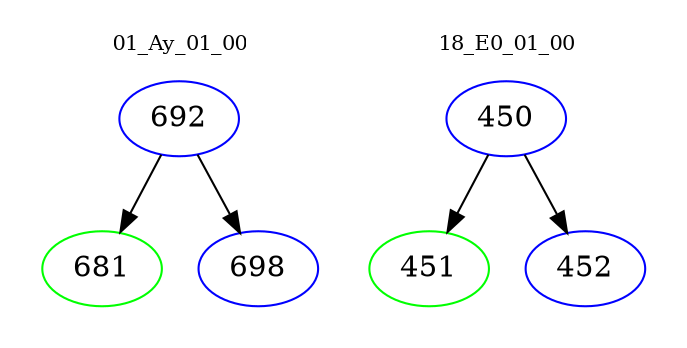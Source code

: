 digraph{
subgraph cluster_0 {
color = white
label = "01_Ay_01_00";
fontsize=10;
T0_692 [label="692", color="blue"]
T0_692 -> T0_681 [color="black"]
T0_681 [label="681", color="green"]
T0_692 -> T0_698 [color="black"]
T0_698 [label="698", color="blue"]
}
subgraph cluster_1 {
color = white
label = "18_E0_01_00";
fontsize=10;
T1_450 [label="450", color="blue"]
T1_450 -> T1_451 [color="black"]
T1_451 [label="451", color="green"]
T1_450 -> T1_452 [color="black"]
T1_452 [label="452", color="blue"]
}
}
